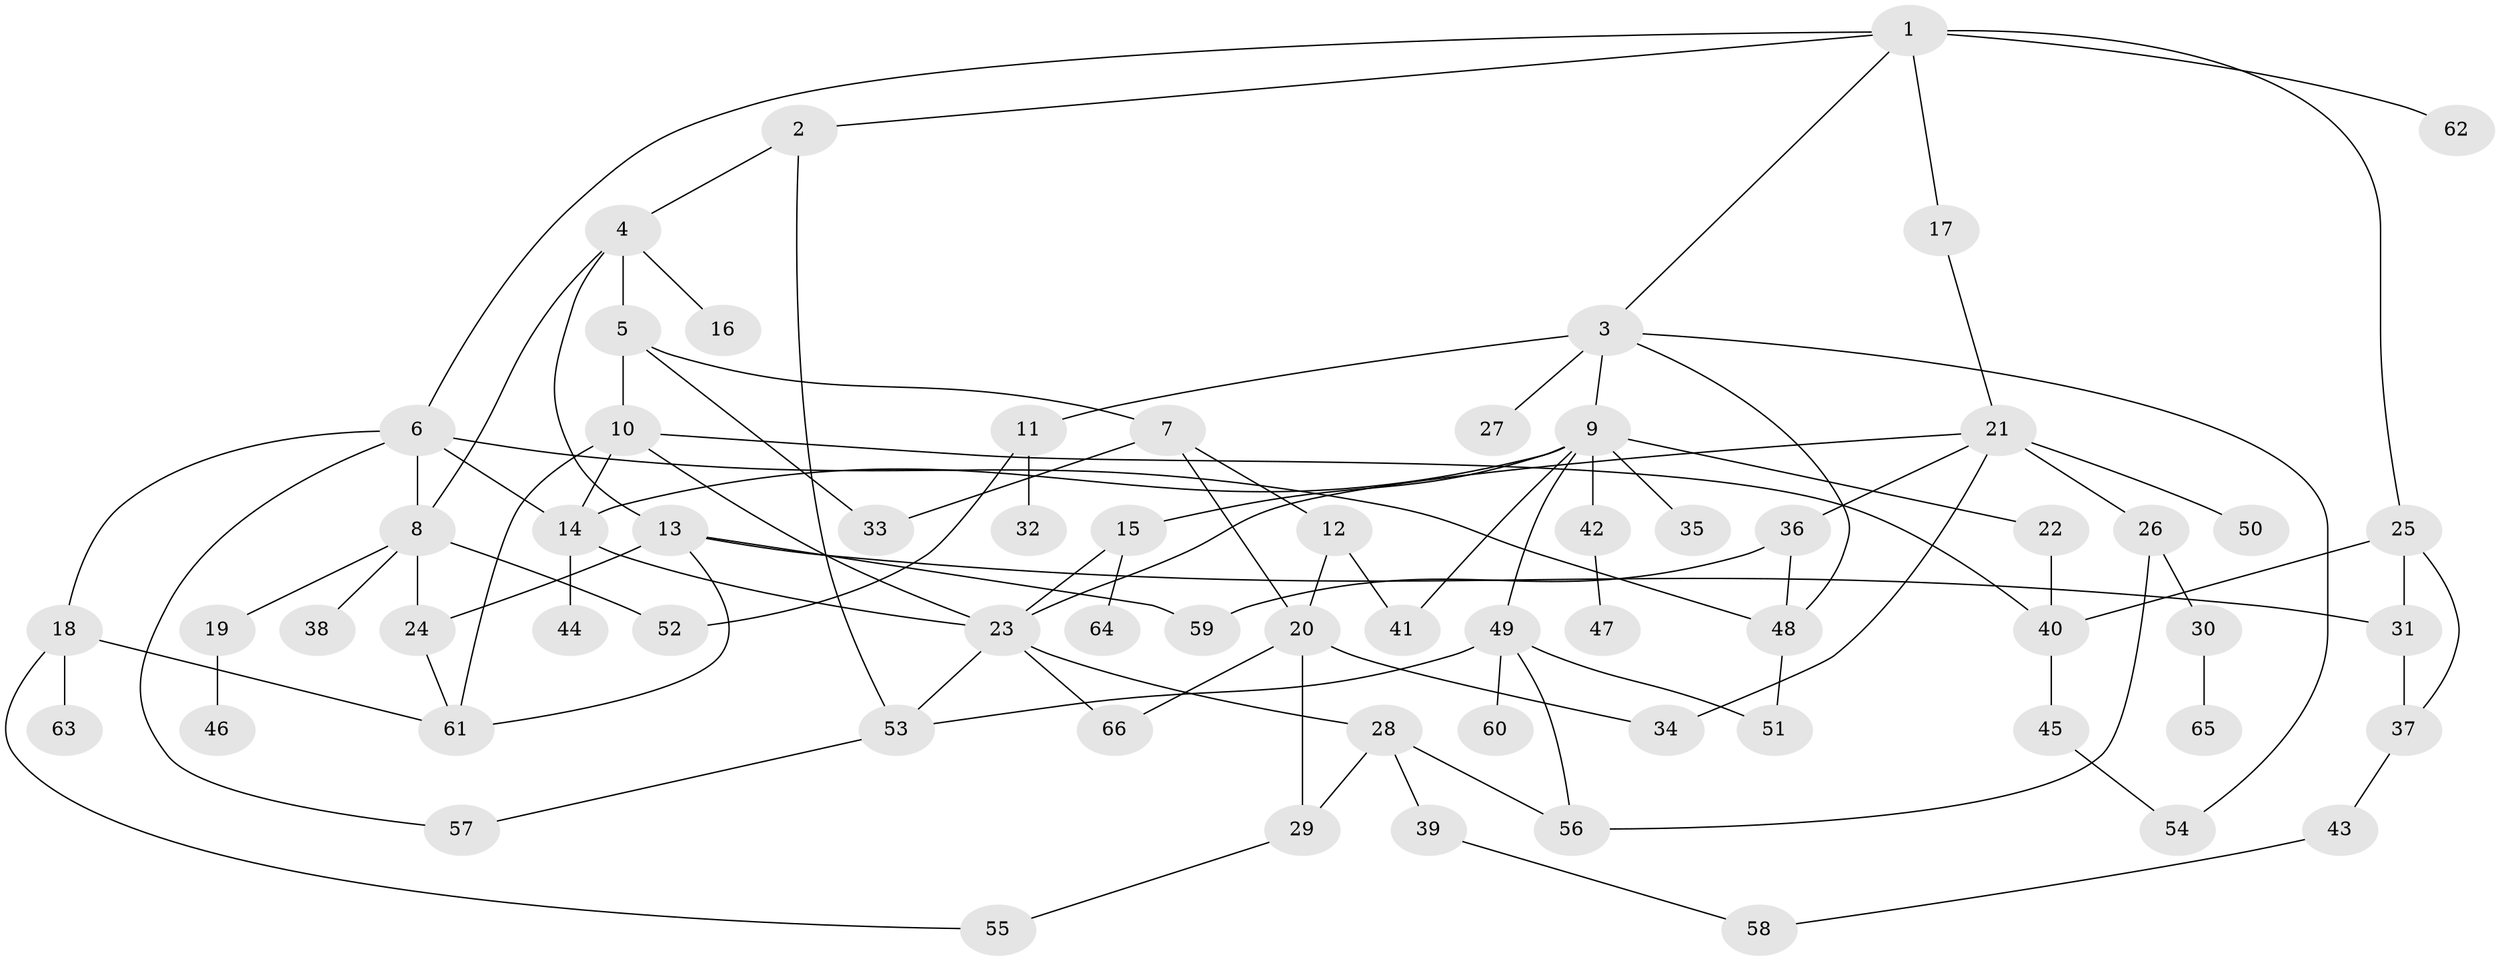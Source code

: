 // coarse degree distribution, {8: 0.06060606060606061, 3: 0.21212121212121213, 12: 0.030303030303030304, 1: 0.36363636363636365, 4: 0.09090909090909091, 2: 0.15151515151515152, 7: 0.06060606060606061, 5: 0.030303030303030304}
// Generated by graph-tools (version 1.1) at 2025/45/03/04/25 21:45:18]
// undirected, 66 vertices, 98 edges
graph export_dot {
graph [start="1"]
  node [color=gray90,style=filled];
  1;
  2;
  3;
  4;
  5;
  6;
  7;
  8;
  9;
  10;
  11;
  12;
  13;
  14;
  15;
  16;
  17;
  18;
  19;
  20;
  21;
  22;
  23;
  24;
  25;
  26;
  27;
  28;
  29;
  30;
  31;
  32;
  33;
  34;
  35;
  36;
  37;
  38;
  39;
  40;
  41;
  42;
  43;
  44;
  45;
  46;
  47;
  48;
  49;
  50;
  51;
  52;
  53;
  54;
  55;
  56;
  57;
  58;
  59;
  60;
  61;
  62;
  63;
  64;
  65;
  66;
  1 -- 2;
  1 -- 3;
  1 -- 6;
  1 -- 17;
  1 -- 25;
  1 -- 62;
  2 -- 4;
  2 -- 53;
  3 -- 9;
  3 -- 11;
  3 -- 27;
  3 -- 54;
  3 -- 48;
  4 -- 5;
  4 -- 13;
  4 -- 16;
  4 -- 8;
  5 -- 7;
  5 -- 10;
  5 -- 33;
  6 -- 8;
  6 -- 14;
  6 -- 18;
  6 -- 57;
  6 -- 48;
  7 -- 12;
  7 -- 20;
  7 -- 33;
  8 -- 19;
  8 -- 38;
  8 -- 52;
  8 -- 24;
  9 -- 15;
  9 -- 22;
  9 -- 35;
  9 -- 42;
  9 -- 49;
  9 -- 41;
  9 -- 14;
  10 -- 23;
  10 -- 14;
  10 -- 61;
  10 -- 40;
  11 -- 32;
  11 -- 52;
  12 -- 41;
  12 -- 20;
  13 -- 24;
  13 -- 59;
  13 -- 61;
  13 -- 31;
  14 -- 44;
  14 -- 23;
  15 -- 64;
  15 -- 23;
  17 -- 21;
  18 -- 55;
  18 -- 63;
  18 -- 61;
  19 -- 46;
  20 -- 34;
  20 -- 66;
  20 -- 29;
  21 -- 26;
  21 -- 36;
  21 -- 50;
  21 -- 34;
  21 -- 23;
  22 -- 40;
  23 -- 28;
  23 -- 53;
  23 -- 66;
  24 -- 61;
  25 -- 31;
  25 -- 40;
  25 -- 37;
  26 -- 30;
  26 -- 56;
  28 -- 29;
  28 -- 39;
  28 -- 56;
  29 -- 55;
  30 -- 65;
  31 -- 37;
  36 -- 48;
  36 -- 59;
  37 -- 43;
  39 -- 58;
  40 -- 45;
  42 -- 47;
  43 -- 58;
  45 -- 54;
  48 -- 51;
  49 -- 53;
  49 -- 60;
  49 -- 51;
  49 -- 56;
  53 -- 57;
}
